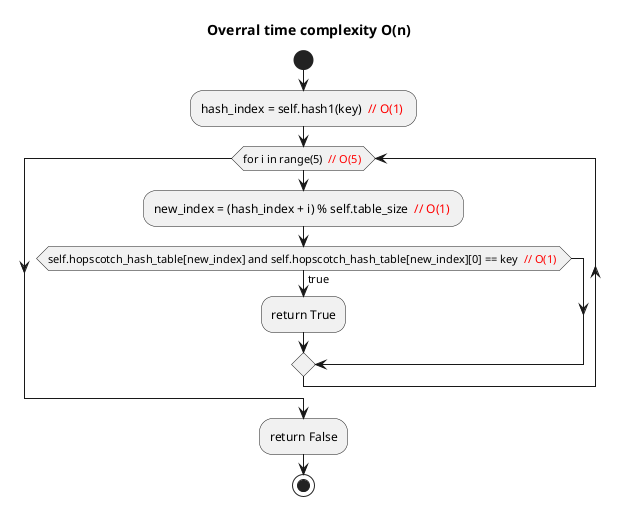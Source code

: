 @startuml
title Overral time complexity O(n)
start
:hash_index = self.hash1(key) <font color=red> // O(1) </font>;
while (for i in range(5) <font color=red> // O(5) </font>)
  :new_index = (hash_index + i) % self.table_size <font color=red> // O(1) </font>;
  if (self.hopscotch_hash_table[new_index] and self.hopscotch_hash_table[new_index][0] == key <font color=red> // O(1) </font>) then (true)
    :return True;
  endif
end while
:return False;
stop
@enduml